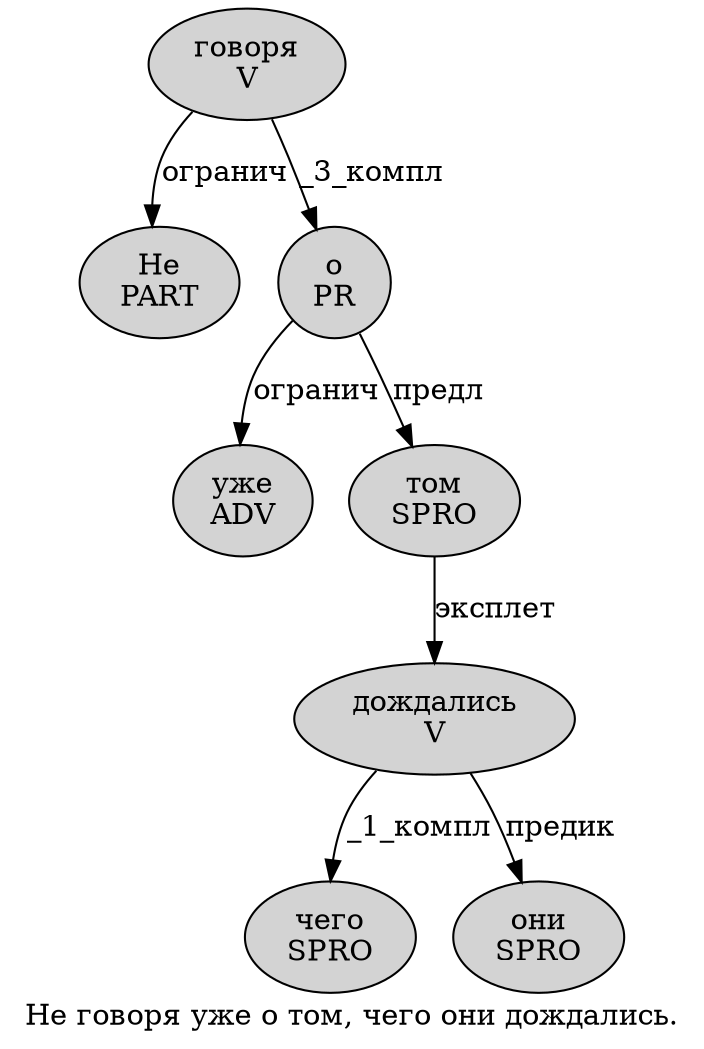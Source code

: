 digraph SENTENCE_2760 {
	graph [label="Не говоря уже о том, чего они дождались."]
	node [style=filled]
		0 [label="Не
PART" color="" fillcolor=lightgray penwidth=1 shape=ellipse]
		1 [label="говоря
V" color="" fillcolor=lightgray penwidth=1 shape=ellipse]
		2 [label="уже
ADV" color="" fillcolor=lightgray penwidth=1 shape=ellipse]
		3 [label="о
PR" color="" fillcolor=lightgray penwidth=1 shape=ellipse]
		4 [label="том
SPRO" color="" fillcolor=lightgray penwidth=1 shape=ellipse]
		6 [label="чего
SPRO" color="" fillcolor=lightgray penwidth=1 shape=ellipse]
		7 [label="они
SPRO" color="" fillcolor=lightgray penwidth=1 shape=ellipse]
		8 [label="дождались
V" color="" fillcolor=lightgray penwidth=1 shape=ellipse]
			1 -> 0 [label="огранич"]
			1 -> 3 [label="_3_компл"]
			4 -> 8 [label="эксплет"]
			8 -> 6 [label="_1_компл"]
			8 -> 7 [label="предик"]
			3 -> 2 [label="огранич"]
			3 -> 4 [label="предл"]
}